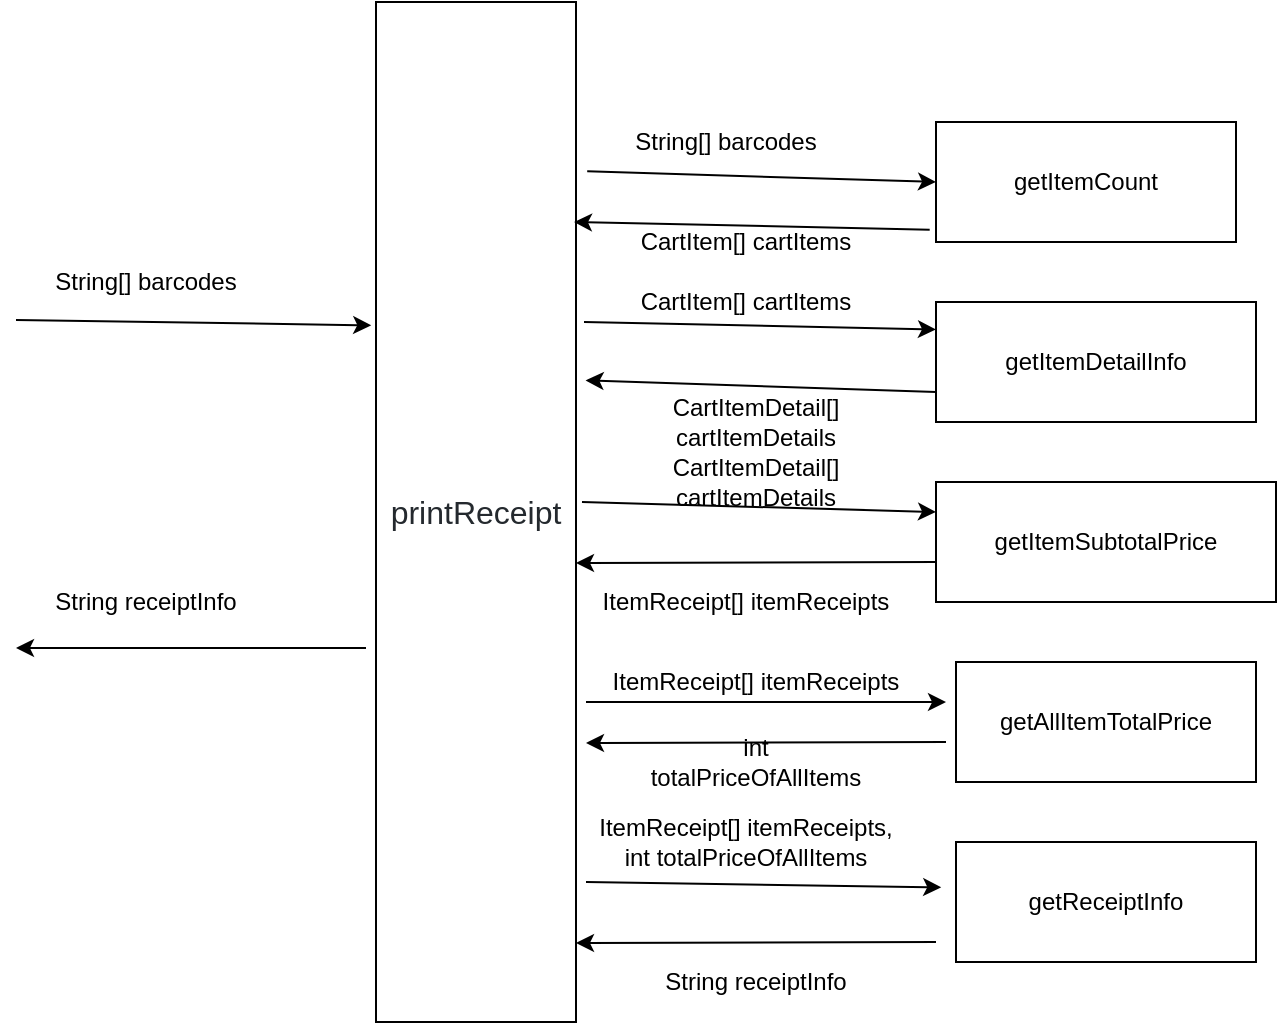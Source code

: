 <mxfile version="13.4.5" type="device"><diagram id="vHeNjQvYyFzCrzQ9zjyM" name="Page-1"><mxGraphModel dx="1038" dy="1776" grid="1" gridSize="10" guides="1" tooltips="1" connect="1" arrows="1" fold="1" page="1" pageScale="1" pageWidth="827" pageHeight="1169" math="0" shadow="0"><root><mxCell id="0"/><mxCell id="1" parent="0"/><mxCell id="zUtQjG4V29yAEPOQlkFo-25" value="&lt;span style=&quot;color: rgb(36 , 41 , 46) ; font-family: , &amp;#34;blinkmacsystemfont&amp;#34; , &amp;#34;segoe ui&amp;#34; , &amp;#34;helvetica&amp;#34; , &amp;#34;arial&amp;#34; , sans-serif , &amp;#34;apple color emoji&amp;#34; , &amp;#34;segoe ui emoji&amp;#34; , &amp;#34;segoe ui symbol&amp;#34; ; font-size: 16px ; background-color: rgb(255 , 255 , 255)&quot;&gt;printReceipt&lt;/span&gt;" style="rounded=0;whiteSpace=wrap;html=1;" parent="1" vertex="1"><mxGeometry x="260" y="-40" width="100" height="510" as="geometry"/></mxCell><mxCell id="zUtQjG4V29yAEPOQlkFo-26" value="" style="endArrow=classic;html=1;entryX=-0.024;entryY=0.317;entryDx=0;entryDy=0;entryPerimeter=0;" parent="1" target="zUtQjG4V29yAEPOQlkFo-25" edge="1"><mxGeometry width="50" height="50" relative="1" as="geometry"><mxPoint x="80" y="119" as="sourcePoint"/><mxPoint x="120" y="110" as="targetPoint"/></mxGeometry></mxCell><mxCell id="zUtQjG4V29yAEPOQlkFo-27" value="" style="endArrow=classic;html=1;" parent="1" edge="1"><mxGeometry width="50" height="50" relative="1" as="geometry"><mxPoint x="255" y="283" as="sourcePoint"/><mxPoint x="80" y="283" as="targetPoint"/></mxGeometry></mxCell><mxCell id="zUtQjG4V29yAEPOQlkFo-28" value="String[] barcodes" style="text;html=1;strokeColor=none;fillColor=none;align=center;verticalAlign=middle;whiteSpace=wrap;rounded=0;" parent="1" vertex="1"><mxGeometry x="90" y="90" width="110" height="20" as="geometry"/></mxCell><mxCell id="zUtQjG4V29yAEPOQlkFo-29" value="String receiptInfo" style="text;html=1;strokeColor=none;fillColor=none;align=center;verticalAlign=middle;whiteSpace=wrap;rounded=0;" parent="1" vertex="1"><mxGeometry x="85" y="250" width="120" height="20" as="geometry"/></mxCell><mxCell id="zUtQjG4V29yAEPOQlkFo-30" value="getItemSubtotalPrice" style="rounded=0;whiteSpace=wrap;html=1;" parent="1" vertex="1"><mxGeometry x="540" y="200" width="170" height="60" as="geometry"/></mxCell><mxCell id="zUtQjG4V29yAEPOQlkFo-31" value="&lt;span&gt;getItemDetailInfo&lt;/span&gt;" style="rounded=0;whiteSpace=wrap;html=1;" parent="1" vertex="1"><mxGeometry x="540" y="110" width="160" height="60" as="geometry"/></mxCell><mxCell id="zUtQjG4V29yAEPOQlkFo-32" value="getItemCount" style="rounded=0;whiteSpace=wrap;html=1;" parent="1" vertex="1"><mxGeometry x="540" y="20" width="150" height="60" as="geometry"/></mxCell><mxCell id="zUtQjG4V29yAEPOQlkFo-33" value="&lt;span&gt;getAllItemTotalPrice&lt;/span&gt;" style="rounded=0;whiteSpace=wrap;html=1;" parent="1" vertex="1"><mxGeometry x="550" y="290" width="150" height="60" as="geometry"/></mxCell><mxCell id="BUoPO3NEhhVuuvYhDbPx-1" value="&lt;span&gt;getReceiptInfo&lt;/span&gt;" style="rounded=0;whiteSpace=wrap;html=1;" parent="1" vertex="1"><mxGeometry x="550" y="380" width="150" height="60" as="geometry"/></mxCell><mxCell id="BUoPO3NEhhVuuvYhDbPx-2" value="" style="endArrow=classic;html=1;entryX=0;entryY=0.5;entryDx=0;entryDy=0;exitX=1.056;exitY=0.166;exitDx=0;exitDy=0;exitPerimeter=0;" parent="1" source="zUtQjG4V29yAEPOQlkFo-25" target="zUtQjG4V29yAEPOQlkFo-32" edge="1"><mxGeometry width="50" height="50" relative="1" as="geometry"><mxPoint x="380" y="170" as="sourcePoint"/><mxPoint x="430" y="120" as="targetPoint"/></mxGeometry></mxCell><mxCell id="BUoPO3NEhhVuuvYhDbPx-3" value="String[] barcodes" style="text;html=1;strokeColor=none;fillColor=none;align=center;verticalAlign=middle;whiteSpace=wrap;rounded=0;" parent="1" vertex="1"><mxGeometry x="380" y="20" width="110" height="20" as="geometry"/></mxCell><mxCell id="BUoPO3NEhhVuuvYhDbPx-4" value="CartItem[] cartItems" style="text;html=1;strokeColor=none;fillColor=none;align=center;verticalAlign=middle;whiteSpace=wrap;rounded=0;" parent="1" vertex="1"><mxGeometry x="390" y="70" width="110" height="20" as="geometry"/></mxCell><mxCell id="BUoPO3NEhhVuuvYhDbPx-5" value="" style="endArrow=classic;html=1;exitX=-0.021;exitY=0.897;exitDx=0;exitDy=0;exitPerimeter=0;" parent="1" source="zUtQjG4V29yAEPOQlkFo-32" edge="1"><mxGeometry width="50" height="50" relative="1" as="geometry"><mxPoint x="270" y="292.5" as="sourcePoint"/><mxPoint x="359" y="70" as="targetPoint"/></mxGeometry></mxCell><mxCell id="BUoPO3NEhhVuuvYhDbPx-6" value="" style="endArrow=classic;html=1;entryX=0;entryY=0.5;entryDx=0;entryDy=0;exitX=1.04;exitY=0.075;exitDx=0;exitDy=0;exitPerimeter=0;" parent="1" edge="1"><mxGeometry width="50" height="50" relative="1" as="geometry"><mxPoint x="364" y="120" as="sourcePoint"/><mxPoint x="540" y="123.75" as="targetPoint"/></mxGeometry></mxCell><mxCell id="BUoPO3NEhhVuuvYhDbPx-7" value="" style="endArrow=classic;html=1;entryX=1.048;entryY=0.371;entryDx=0;entryDy=0;entryPerimeter=0;exitX=0;exitY=0.75;exitDx=0;exitDy=0;" parent="1" source="zUtQjG4V29yAEPOQlkFo-31" target="zUtQjG4V29yAEPOQlkFo-25" edge="1"><mxGeometry width="50" height="50" relative="1" as="geometry"><mxPoint x="530" y="150" as="sourcePoint"/><mxPoint x="369" y="150" as="targetPoint"/></mxGeometry></mxCell><mxCell id="BUoPO3NEhhVuuvYhDbPx-8" value="CartItem[] cartItems" style="text;html=1;strokeColor=none;fillColor=none;align=center;verticalAlign=middle;whiteSpace=wrap;rounded=0;" parent="1" vertex="1"><mxGeometry x="390" y="100" width="110" height="20" as="geometry"/></mxCell><mxCell id="BUoPO3NEhhVuuvYhDbPx-9" value="CartItemDetail[] cartItemDetails" style="text;html=1;strokeColor=none;fillColor=none;align=center;verticalAlign=middle;whiteSpace=wrap;rounded=0;" parent="1" vertex="1"><mxGeometry x="370" y="160" width="160" height="20" as="geometry"/></mxCell><mxCell id="BUoPO3NEhhVuuvYhDbPx-10" value="" style="endArrow=classic;html=1;entryX=0;entryY=0.25;entryDx=0;entryDy=0;" parent="1" target="zUtQjG4V29yAEPOQlkFo-30" edge="1"><mxGeometry width="50" height="50" relative="1" as="geometry"><mxPoint x="363" y="210" as="sourcePoint"/><mxPoint x="530" y="210" as="targetPoint"/></mxGeometry></mxCell><mxCell id="BUoPO3NEhhVuuvYhDbPx-11" value="" style="endArrow=classic;html=1;exitX=0;exitY=0.75;exitDx=0;exitDy=0;" parent="1" edge="1"><mxGeometry width="50" height="50" relative="1" as="geometry"><mxPoint x="540" y="240" as="sourcePoint"/><mxPoint x="360" y="240.5" as="targetPoint"/></mxGeometry></mxCell><mxCell id="BUoPO3NEhhVuuvYhDbPx-12" value="CartItemDetail[] cartItemDetails" style="text;html=1;strokeColor=none;fillColor=none;align=center;verticalAlign=middle;whiteSpace=wrap;rounded=0;" parent="1" vertex="1"><mxGeometry x="370" y="190" width="160" height="20" as="geometry"/></mxCell><mxCell id="BUoPO3NEhhVuuvYhDbPx-13" value="ItemReceipt[] itemReceipts" style="text;html=1;strokeColor=none;fillColor=none;align=center;verticalAlign=middle;whiteSpace=wrap;rounded=0;" parent="1" vertex="1"><mxGeometry x="365" y="250" width="160" height="20" as="geometry"/></mxCell><mxCell id="BUoPO3NEhhVuuvYhDbPx-14" value="" style="endArrow=classic;html=1;entryX=0;entryY=0.283;entryDx=0;entryDy=0;entryPerimeter=0;" parent="1" edge="1"><mxGeometry width="50" height="50" relative="1" as="geometry"><mxPoint x="365" y="310" as="sourcePoint"/><mxPoint x="545" y="310.05" as="targetPoint"/></mxGeometry></mxCell><mxCell id="BUoPO3NEhhVuuvYhDbPx-15" value="" style="endArrow=classic;html=1;exitX=0;exitY=0.75;exitDx=0;exitDy=0;" parent="1" edge="1"><mxGeometry width="50" height="50" relative="1" as="geometry"><mxPoint x="545" y="330" as="sourcePoint"/><mxPoint x="365" y="330.5" as="targetPoint"/></mxGeometry></mxCell><mxCell id="BUoPO3NEhhVuuvYhDbPx-16" value="ItemReceipt[] itemReceipts" style="text;html=1;strokeColor=none;fillColor=none;align=center;verticalAlign=middle;whiteSpace=wrap;rounded=0;" parent="1" vertex="1"><mxGeometry x="370" y="290" width="160" height="20" as="geometry"/></mxCell><mxCell id="BUoPO3NEhhVuuvYhDbPx-17" value="String receiptInfo" style="text;html=1;strokeColor=none;fillColor=none;align=center;verticalAlign=middle;whiteSpace=wrap;rounded=0;" parent="1" vertex="1"><mxGeometry x="370" y="440" width="160" height="20" as="geometry"/></mxCell><mxCell id="BUoPO3NEhhVuuvYhDbPx-18" value="" style="endArrow=classic;html=1;exitX=0;exitY=0.75;exitDx=0;exitDy=0;" parent="1" edge="1"><mxGeometry width="50" height="50" relative="1" as="geometry"><mxPoint x="540" y="430" as="sourcePoint"/><mxPoint x="360" y="430.5" as="targetPoint"/></mxGeometry></mxCell><mxCell id="BUoPO3NEhhVuuvYhDbPx-19" value="ItemReceipt[] itemReceipts,&lt;br&gt;int totalPriceOfAllItems" style="text;html=1;strokeColor=none;fillColor=none;align=center;verticalAlign=middle;whiteSpace=wrap;rounded=0;" parent="1" vertex="1"><mxGeometry x="365" y="370" width="160" height="20" as="geometry"/></mxCell><mxCell id="BUoPO3NEhhVuuvYhDbPx-20" value="" style="endArrow=classic;html=1;entryX=-0.024;entryY=0.317;entryDx=0;entryDy=0;entryPerimeter=0;" parent="1" edge="1"><mxGeometry width="50" height="50" relative="1" as="geometry"><mxPoint x="365" y="400" as="sourcePoint"/><mxPoint x="542.6" y="402.67" as="targetPoint"/></mxGeometry></mxCell><mxCell id="BUoPO3NEhhVuuvYhDbPx-21" value="int totalPriceOfAllItems" style="text;html=1;strokeColor=none;fillColor=none;align=center;verticalAlign=middle;whiteSpace=wrap;rounded=0;" parent="1" vertex="1"><mxGeometry x="390" y="330" width="120" height="20" as="geometry"/></mxCell></root></mxGraphModel></diagram></mxfile>